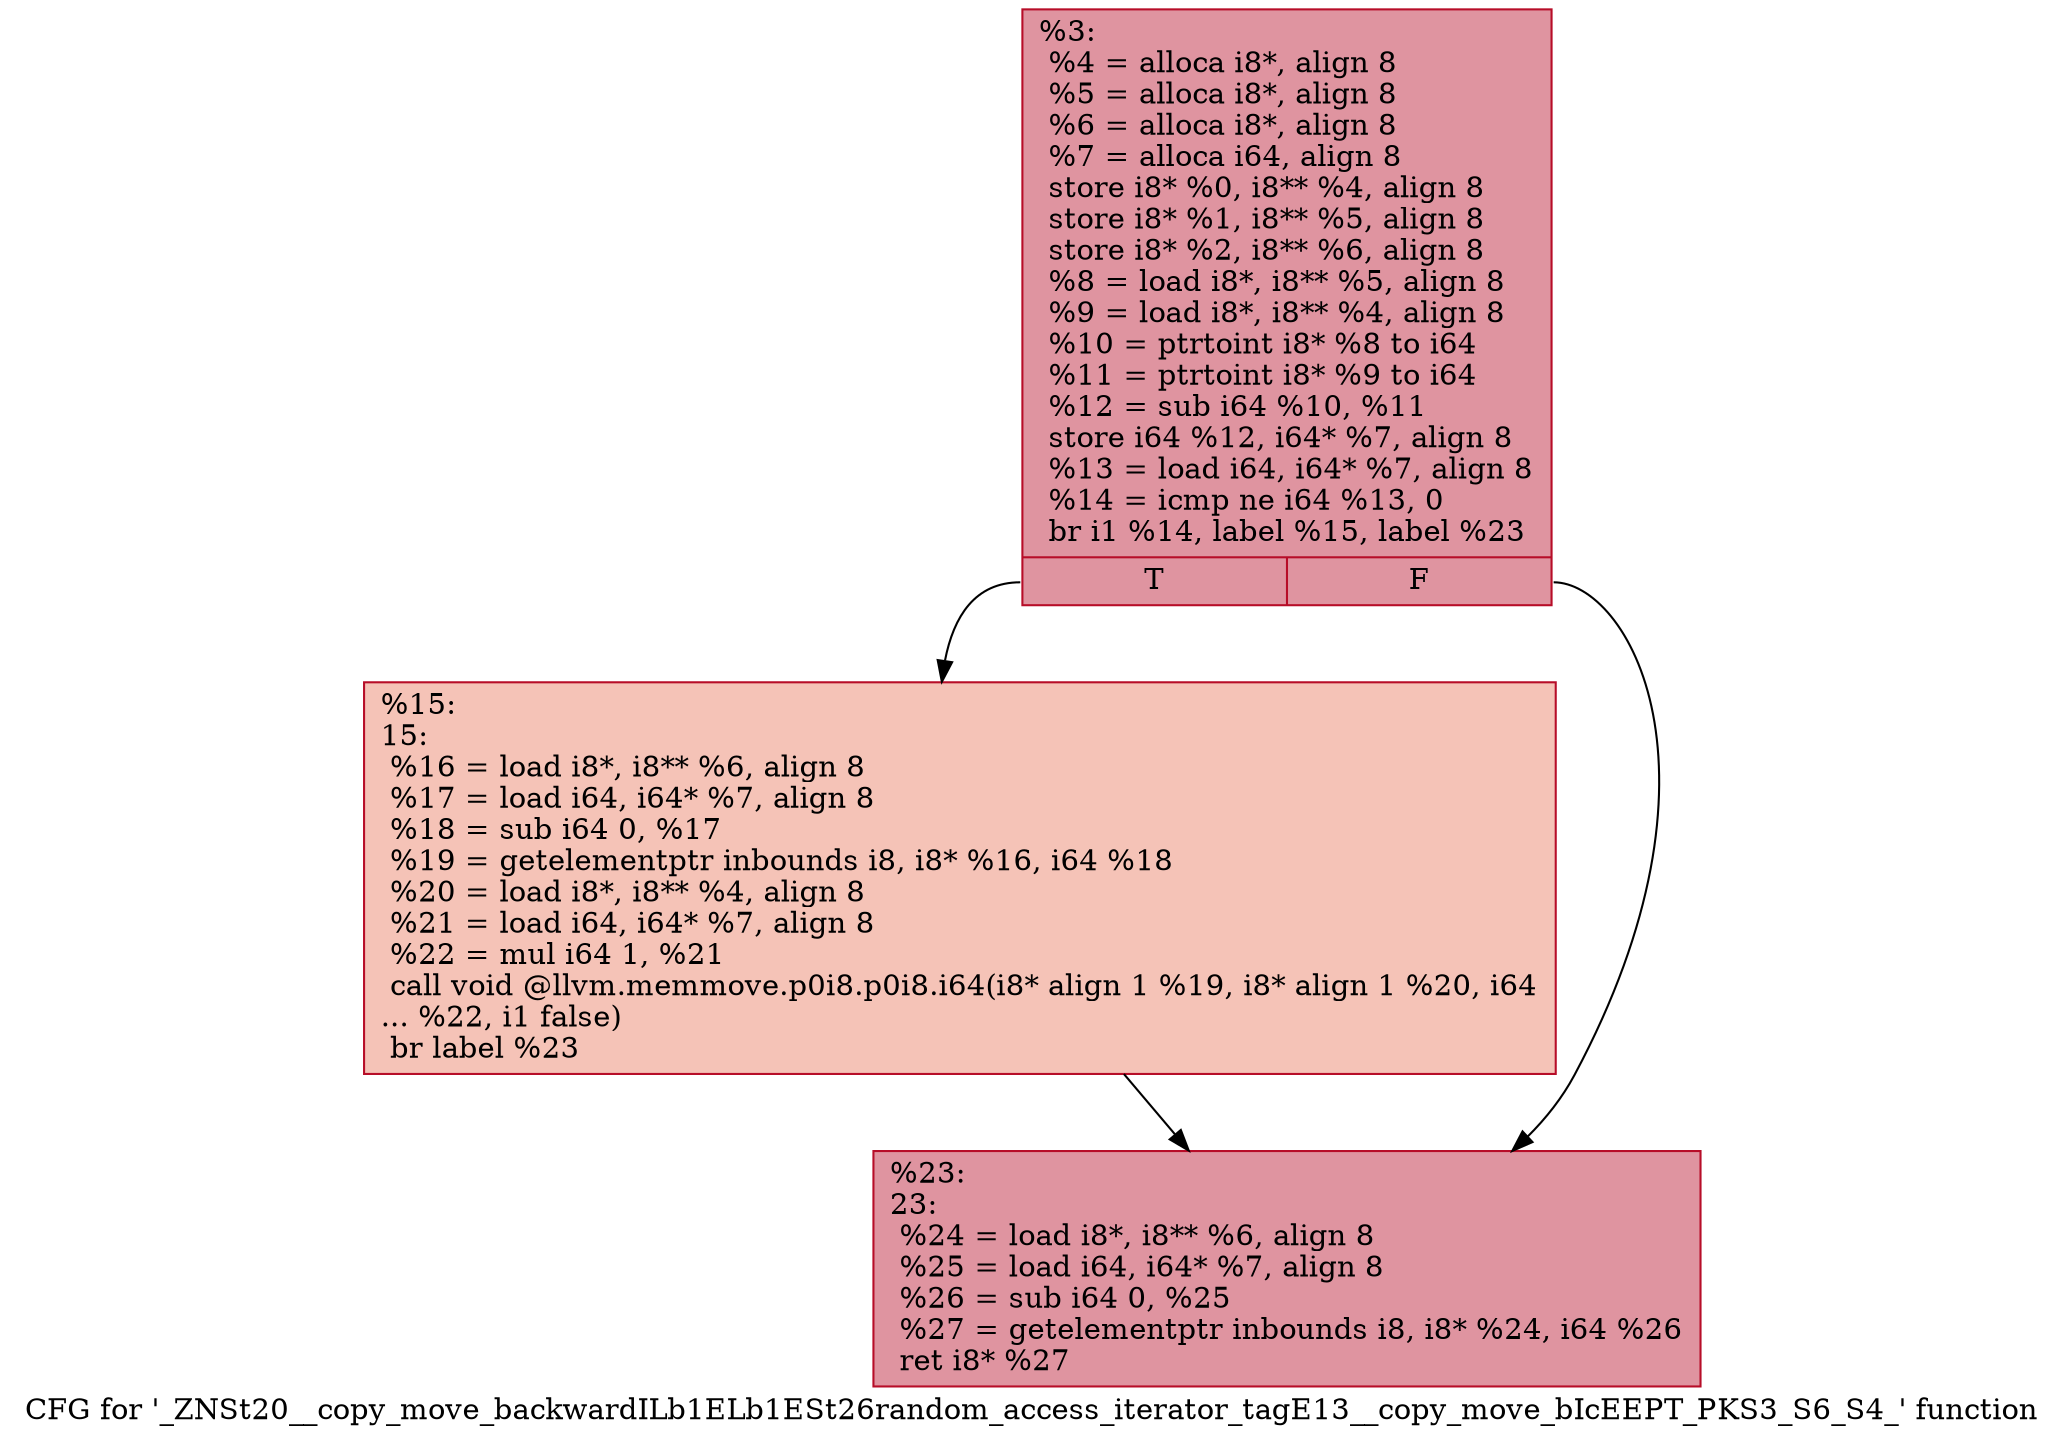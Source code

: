 digraph "CFG for '_ZNSt20__copy_move_backwardILb1ELb1ESt26random_access_iterator_tagE13__copy_move_bIcEEPT_PKS3_S6_S4_' function" {
	label="CFG for '_ZNSt20__copy_move_backwardILb1ELb1ESt26random_access_iterator_tagE13__copy_move_bIcEEPT_PKS3_S6_S4_' function";

	Node0x563f4b5fd890 [shape=record,color="#b70d28ff", style=filled, fillcolor="#b70d2870",label="{%3:\l  %4 = alloca i8*, align 8\l  %5 = alloca i8*, align 8\l  %6 = alloca i8*, align 8\l  %7 = alloca i64, align 8\l  store i8* %0, i8** %4, align 8\l  store i8* %1, i8** %5, align 8\l  store i8* %2, i8** %6, align 8\l  %8 = load i8*, i8** %5, align 8\l  %9 = load i8*, i8** %4, align 8\l  %10 = ptrtoint i8* %8 to i64\l  %11 = ptrtoint i8* %9 to i64\l  %12 = sub i64 %10, %11\l  store i64 %12, i64* %7, align 8\l  %13 = load i64, i64* %7, align 8\l  %14 = icmp ne i64 %13, 0\l  br i1 %14, label %15, label %23\l|{<s0>T|<s1>F}}"];
	Node0x563f4b5fd890:s0 -> Node0x563f4b5fd8e0;
	Node0x563f4b5fd890:s1 -> Node0x563f4b5fdf30;
	Node0x563f4b5fd8e0 [shape=record,color="#b70d28ff", style=filled, fillcolor="#e8765c70",label="{%15:\l15:                                               \l  %16 = load i8*, i8** %6, align 8\l  %17 = load i64, i64* %7, align 8\l  %18 = sub i64 0, %17\l  %19 = getelementptr inbounds i8, i8* %16, i64 %18\l  %20 = load i8*, i8** %4, align 8\l  %21 = load i64, i64* %7, align 8\l  %22 = mul i64 1, %21\l  call void @llvm.memmove.p0i8.p0i8.i64(i8* align 1 %19, i8* align 1 %20, i64\l... %22, i1 false)\l  br label %23\l}"];
	Node0x563f4b5fd8e0 -> Node0x563f4b5fdf30;
	Node0x563f4b5fdf30 [shape=record,color="#b70d28ff", style=filled, fillcolor="#b70d2870",label="{%23:\l23:                                               \l  %24 = load i8*, i8** %6, align 8\l  %25 = load i64, i64* %7, align 8\l  %26 = sub i64 0, %25\l  %27 = getelementptr inbounds i8, i8* %24, i64 %26\l  ret i8* %27\l}"];
}
